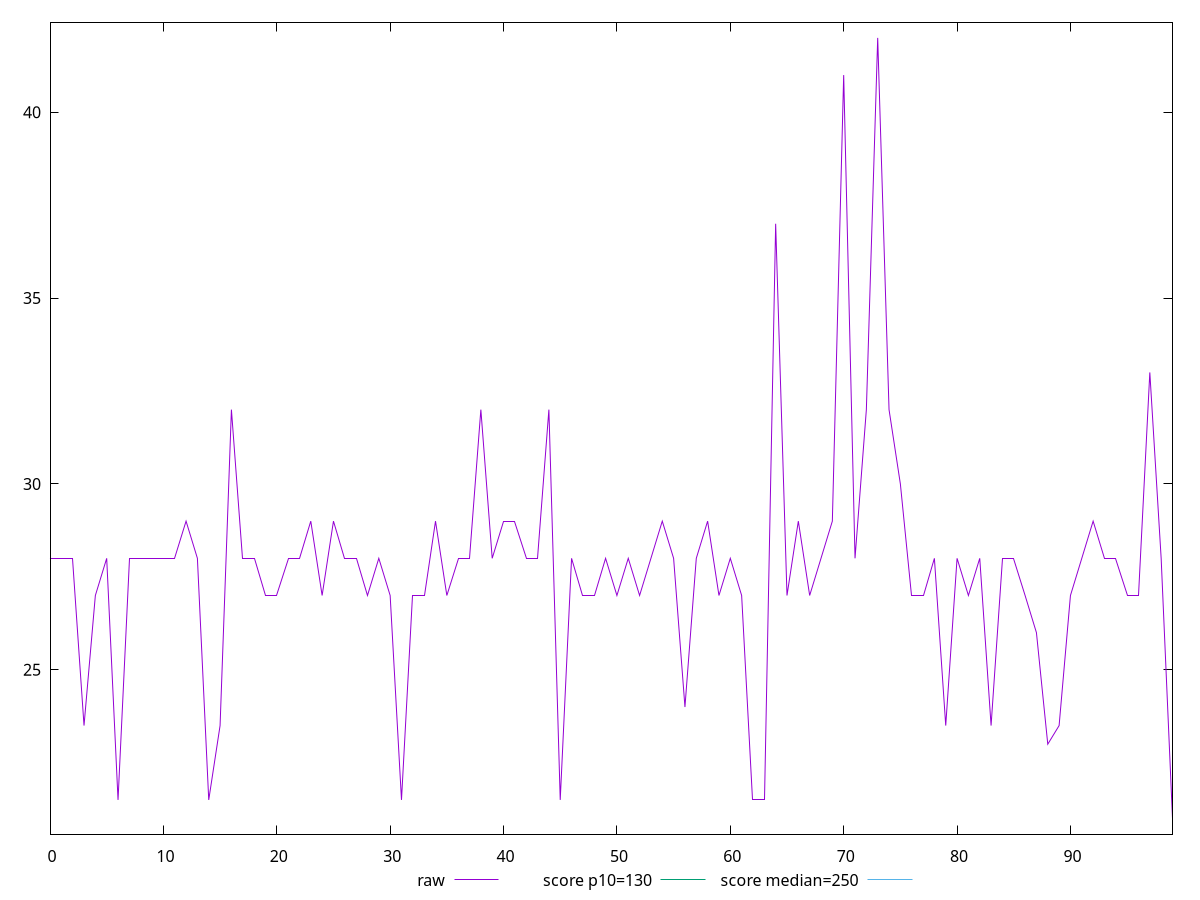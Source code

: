 reset

$raw <<EOF
0 28
1 28
2 28
3 23.5
4 27
5 28
6 21.5
7 28
8 28
9 28
10 28
11 28
12 29
13 28
14 21.5
15 23.5
16 32
17 28
18 28
19 27
20 27
21 28
22 28
23 29
24 27
25 29
26 28
27 28
28 27
29 28
30 27
31 21.5
32 27
33 27
34 29
35 27
36 28
37 28
38 32
39 28
40 29
41 29
42 28
43 28
44 32
45 21.5
46 28
47 27
48 27
49 28
50 27
51 28
52 27
53 28
54 29
55 28
56 24
57 28
58 29
59 27
60 28
61 27
62 21.5
63 21.5
64 37
65 27
66 29
67 27
68 28
69 29
70 41
71 28
72 32
73 42
74 32
75 30
76 27
77 27
78 28
79 23.5
80 28
81 27
82 28
83 23.5
84 28
85 28
86 27
87 26
88 23
89 23.5
90 27
91 28
92 29
93 28
94 28
95 27
96 27
97 33
98 28
99 21
EOF

set key outside below
set xrange [0:99]
set yrange [20.58:42.42]
set trange [20.58:42.42]
set terminal svg size 640, 500 enhanced background rgb 'white'
set output "reprap/max-potential-fid/samples/pages+cached+noexternal+nofonts+nosvg+noimg/raw/values.svg"

plot $raw title "raw" with line, \
     130 title "score p10=130", \
     250 title "score median=250"

reset
